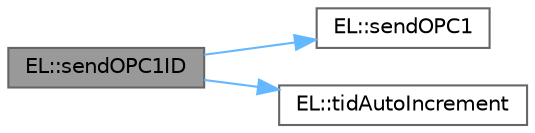 digraph "EL::sendOPC1ID"
{
 // LATEX_PDF_SIZE
  bgcolor="transparent";
  edge [fontname=Helvetica,fontsize=10,labelfontname=Helvetica,labelfontsize=10];
  node [fontname=Helvetica,fontsize=10,shape=box,height=0.2,width=0.4];
  rankdir="LR";
  Node1 [label="EL::sendOPC1ID",height=0.2,width=0.4,color="gray40", fillcolor="grey60", style="filled", fontcolor="black",tooltip=" "];
  Node1 -> Node2 [color="steelblue1",style="solid"];
  Node2 [label="EL::sendOPC1",height=0.2,width=0.4,color="grey40", fillcolor="white", style="filled",URL="$class_e_l.html#ac68ea0b0b0d356a1d6931aca75d1c65d",tooltip=" "];
  Node1 -> Node3 [color="steelblue1",style="solid"];
  Node3 [label="EL::tidAutoIncrement",height=0.2,width=0.4,color="grey40", fillcolor="white", style="filled",URL="$class_e_l.html#ab91f0e1d94556d7a34d93c938ca4939e",tooltip="TIDの自動インクリメント、オーバーフロー対策"];
}
